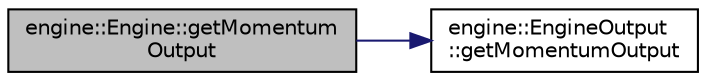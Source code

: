 digraph "engine::Engine::getMomentumOutput"
{
 // LATEX_PDF_SIZE
  edge [fontname="Helvetica",fontsize="10",labelfontname="Helvetica",labelfontsize="10"];
  node [fontname="Helvetica",fontsize="10",shape=record];
  rankdir="LR";
  Node1 [label="engine::Engine::getMomentum\lOutput",height=0.2,width=0.4,color="black", fillcolor="grey75", style="filled", fontcolor="black",tooltip=" "];
  Node1 -> Node2 [color="midnightblue",fontsize="10",style="solid",fontname="Helvetica"];
  Node2 [label="engine::EngineOutput\l::getMomentumOutput",height=0.2,width=0.4,color="black", fillcolor="white", style="filled",URL="$classengine_1_1EngineOutput.html#af39fc1a57f532975dfe15e6fdc359bb9",tooltip=" "];
}
